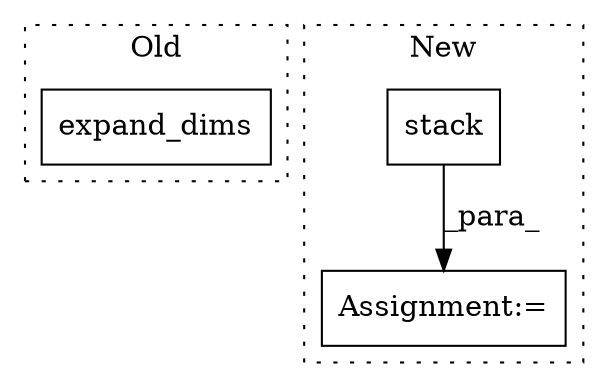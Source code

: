 digraph G {
subgraph cluster0 {
1 [label="expand_dims" a="32" s="2228,2279" l="12,1" shape="box"];
label = "Old";
style="dotted";
}
subgraph cluster1 {
2 [label="stack" a="32" s="2333,2357" l="6,1" shape="box"];
3 [label="Assignment:=" a="7" s="2452" l="1" shape="box"];
label = "New";
style="dotted";
}
2 -> 3 [label="_para_"];
}